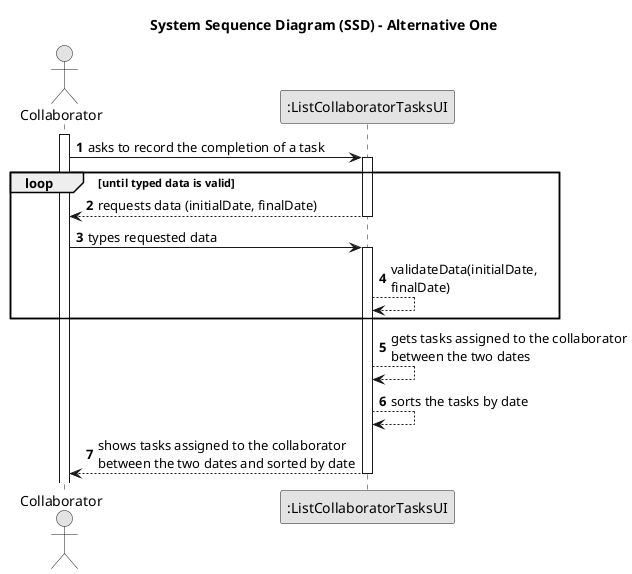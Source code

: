 @startuml
skinparam monochrome true
skinparam packageStyle rectangle
skinparam shadowing false

title System Sequence Diagram (SSD) - Alternative One

autonumber

actor "Collaborator" as Collaborator
participant ":ListCollaboratorTasksUI" as UI

activate Collaborator

    Collaborator -> UI : asks to record the completion of a task
    activate UI

loop until typed data is valid
        UI --> Collaborator : requests data (initialDate, finalDate)
    deactivate UI

    Collaborator -> UI : types requested data
    activate UI
        UI --> UI : validateData(initialDate,\nfinalDate)
end loop
        UI --> UI: gets tasks assigned to the collaborator\nbetween the two dates
        UI--> UI: sorts the tasks by date
        UI --> Collaborator : shows tasks assigned to the collaborator\nbetween the two dates and sorted by date
    deactivate UI

@enduml